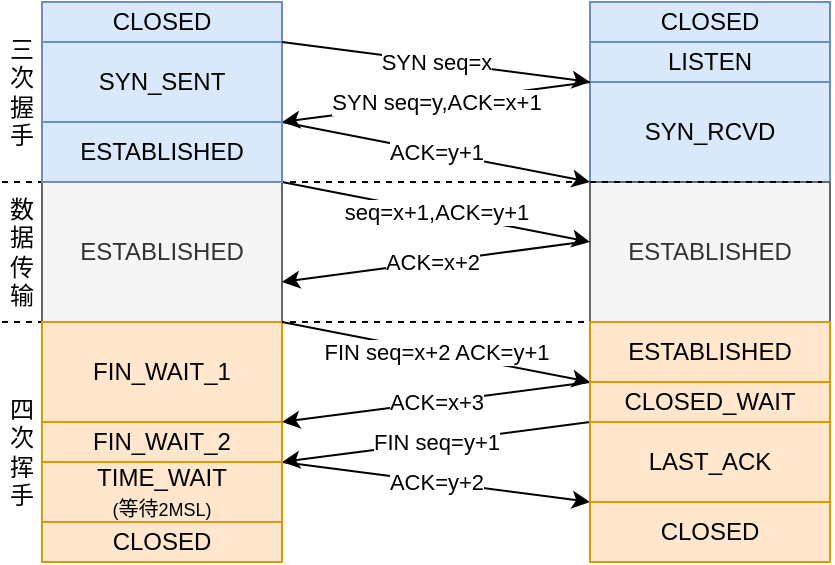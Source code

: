 <mxfile version="20.4.0" type="github">
  <diagram id="U4iVKpF0wCfnUkFfjQ_V" name="第 1 页">
    <mxGraphModel dx="676" dy="421" grid="1" gridSize="10" guides="1" tooltips="1" connect="1" arrows="1" fold="1" page="1" pageScale="1" pageWidth="827" pageHeight="1169" math="0" shadow="0">
      <root>
        <mxCell id="0" />
        <mxCell id="1" parent="0" />
        <mxCell id="OuIgDDW4kMaR_B51C9q3-1" value="CLOSED" style="rounded=0;whiteSpace=wrap;html=1;fillColor=#dae8fc;strokeColor=#6c8ebf;" vertex="1" parent="1">
          <mxGeometry x="140" y="160" width="120" height="20" as="geometry" />
        </mxCell>
        <mxCell id="OuIgDDW4kMaR_B51C9q3-2" value="SYN_SENT" style="rounded=0;whiteSpace=wrap;html=1;fillColor=#dae8fc;strokeColor=#6c8ebf;" vertex="1" parent="1">
          <mxGeometry x="140" y="180" width="120" height="40" as="geometry" />
        </mxCell>
        <mxCell id="OuIgDDW4kMaR_B51C9q3-3" value="CLOSED" style="rounded=0;whiteSpace=wrap;html=1;fillColor=#dae8fc;strokeColor=#6c8ebf;" vertex="1" parent="1">
          <mxGeometry x="414" y="160" width="120" height="20" as="geometry" />
        </mxCell>
        <mxCell id="OuIgDDW4kMaR_B51C9q3-4" value="LISTEN" style="rounded=0;whiteSpace=wrap;html=1;fillColor=#dae8fc;strokeColor=#6c8ebf;" vertex="1" parent="1">
          <mxGeometry x="414" y="180" width="120" height="20" as="geometry" />
        </mxCell>
        <mxCell id="OuIgDDW4kMaR_B51C9q3-5" value="SYN_RCVD" style="rounded=0;whiteSpace=wrap;html=1;fillColor=#dae8fc;strokeColor=#6c8ebf;" vertex="1" parent="1">
          <mxGeometry x="414" y="200" width="120" height="50" as="geometry" />
        </mxCell>
        <mxCell id="OuIgDDW4kMaR_B51C9q3-6" value="SYN seq=x" style="endArrow=classic;html=1;rounded=0;exitX=1;exitY=0;exitDx=0;exitDy=0;entryX=0;entryY=0;entryDx=0;entryDy=0;" edge="1" parent="1" source="OuIgDDW4kMaR_B51C9q3-2" target="OuIgDDW4kMaR_B51C9q3-5">
          <mxGeometry width="50" height="50" relative="1" as="geometry">
            <mxPoint x="330" y="200" as="sourcePoint" />
            <mxPoint x="410" y="220" as="targetPoint" />
          </mxGeometry>
        </mxCell>
        <mxCell id="OuIgDDW4kMaR_B51C9q3-9" value="SYN seq=y,ACK=x+1" style="endArrow=classic;html=1;rounded=0;entryX=1;entryY=1;entryDx=0;entryDy=0;exitX=0;exitY=0;exitDx=0;exitDy=0;" edge="1" parent="1" source="OuIgDDW4kMaR_B51C9q3-5" target="OuIgDDW4kMaR_B51C9q3-2">
          <mxGeometry width="50" height="50" relative="1" as="geometry">
            <mxPoint x="410" y="190" as="sourcePoint" />
            <mxPoint x="400" y="280" as="targetPoint" />
          </mxGeometry>
        </mxCell>
        <mxCell id="OuIgDDW4kMaR_B51C9q3-11" value="ACK=y+1" style="endArrow=classic;html=1;rounded=0;exitX=1;exitY=1;exitDx=0;exitDy=0;entryX=0;entryY=1;entryDx=0;entryDy=0;" edge="1" parent="1" source="OuIgDDW4kMaR_B51C9q3-2" target="OuIgDDW4kMaR_B51C9q3-5">
          <mxGeometry width="50" height="50" relative="1" as="geometry">
            <mxPoint x="290" y="300" as="sourcePoint" />
            <mxPoint x="340" y="250" as="targetPoint" />
          </mxGeometry>
        </mxCell>
        <mxCell id="OuIgDDW4kMaR_B51C9q3-12" value="ESTABLISHED" style="rounded=0;whiteSpace=wrap;html=1;fillColor=#f5f5f5;fontColor=#333333;strokeColor=#666666;" vertex="1" parent="1">
          <mxGeometry x="140" y="250" width="120" height="70" as="geometry" />
        </mxCell>
        <mxCell id="OuIgDDW4kMaR_B51C9q3-13" value="ESTABLISHED" style="rounded=0;whiteSpace=wrap;html=1;fillColor=#f5f5f5;fontColor=#333333;strokeColor=#666666;" vertex="1" parent="1">
          <mxGeometry x="414" y="250" width="120" height="70" as="geometry" />
        </mxCell>
        <mxCell id="OuIgDDW4kMaR_B51C9q3-16" value="seq=x+1,ACK=y+1" style="endArrow=classic;html=1;rounded=0;exitX=1;exitY=1;exitDx=0;exitDy=0;entryX=0;entryY=1;entryDx=0;entryDy=0;" edge="1" parent="1">
          <mxGeometry width="50" height="50" relative="1" as="geometry">
            <mxPoint x="260" y="250" as="sourcePoint" />
            <mxPoint x="414" y="280.0" as="targetPoint" />
          </mxGeometry>
        </mxCell>
        <mxCell id="OuIgDDW4kMaR_B51C9q3-17" value="ACK=x+2" style="endArrow=classic;html=1;rounded=0;" edge="1" parent="1">
          <mxGeometry width="50" height="50" relative="1" as="geometry">
            <mxPoint x="410" y="280" as="sourcePoint" />
            <mxPoint x="260" y="300" as="targetPoint" />
          </mxGeometry>
        </mxCell>
        <mxCell id="OuIgDDW4kMaR_B51C9q3-18" value="" style="endArrow=none;dashed=1;html=1;rounded=0;" edge="1" parent="1">
          <mxGeometry width="50" height="50" relative="1" as="geometry">
            <mxPoint x="120" y="250" as="sourcePoint" />
            <mxPoint x="530" y="250" as="targetPoint" />
          </mxGeometry>
        </mxCell>
        <mxCell id="OuIgDDW4kMaR_B51C9q3-20" value="ESTABLISHED" style="rounded=0;whiteSpace=wrap;html=1;fillColor=#dae8fc;strokeColor=#6c8ebf;" vertex="1" parent="1">
          <mxGeometry x="140" y="220" width="120" height="30" as="geometry" />
        </mxCell>
        <mxCell id="OuIgDDW4kMaR_B51C9q3-21" value="三次握手" style="text;html=1;strokeColor=none;fillColor=none;align=center;verticalAlign=middle;whiteSpace=wrap;rounded=0;" vertex="1" parent="1">
          <mxGeometry x="120" y="190" width="20" height="30" as="geometry" />
        </mxCell>
        <mxCell id="OuIgDDW4kMaR_B51C9q3-22" value="" style="endArrow=none;dashed=1;html=1;rounded=0;entryX=1;entryY=0;entryDx=0;entryDy=0;" edge="1" parent="1" target="OuIgDDW4kMaR_B51C9q3-26">
          <mxGeometry width="50" height="50" relative="1" as="geometry">
            <mxPoint x="120" y="320" as="sourcePoint" />
            <mxPoint x="550" y="320" as="targetPoint" />
          </mxGeometry>
        </mxCell>
        <mxCell id="OuIgDDW4kMaR_B51C9q3-23" value="数据传输" style="text;html=1;strokeColor=none;fillColor=none;align=center;verticalAlign=middle;whiteSpace=wrap;rounded=0;" vertex="1" parent="1">
          <mxGeometry x="120" y="270" width="20" height="30" as="geometry" />
        </mxCell>
        <mxCell id="OuIgDDW4kMaR_B51C9q3-24" value="FIN_WAIT_1" style="rounded=0;whiteSpace=wrap;html=1;fillColor=#ffe6cc;strokeColor=#d79b00;" vertex="1" parent="1">
          <mxGeometry x="140" y="320" width="120" height="50" as="geometry" />
        </mxCell>
        <mxCell id="OuIgDDW4kMaR_B51C9q3-25" value="FIN_WAIT_2" style="rounded=0;whiteSpace=wrap;html=1;fillColor=#ffe6cc;strokeColor=#d79b00;" vertex="1" parent="1">
          <mxGeometry x="140" y="370" width="120" height="20" as="geometry" />
        </mxCell>
        <mxCell id="OuIgDDW4kMaR_B51C9q3-26" value="ESTABLISHED" style="rounded=0;whiteSpace=wrap;html=1;fillColor=#ffe6cc;strokeColor=#d79b00;" vertex="1" parent="1">
          <mxGeometry x="414" y="320" width="120" height="30" as="geometry" />
        </mxCell>
        <mxCell id="OuIgDDW4kMaR_B51C9q3-27" value="FIN seq=x+2 ACK=y+1" style="endArrow=classic;html=1;rounded=0;entryX=0;entryY=1;entryDx=0;entryDy=0;" edge="1" parent="1" target="OuIgDDW4kMaR_B51C9q3-26">
          <mxGeometry width="50" height="50" relative="1" as="geometry">
            <mxPoint x="260" y="320" as="sourcePoint" />
            <mxPoint x="330" y="360" as="targetPoint" />
          </mxGeometry>
        </mxCell>
        <mxCell id="OuIgDDW4kMaR_B51C9q3-29" value="ACK=x+3" style="endArrow=classic;html=1;rounded=0;exitX=0;exitY=1;exitDx=0;exitDy=0;entryX=1;entryY=0;entryDx=0;entryDy=0;" edge="1" parent="1" source="OuIgDDW4kMaR_B51C9q3-26" target="OuIgDDW4kMaR_B51C9q3-25">
          <mxGeometry width="50" height="50" relative="1" as="geometry">
            <mxPoint x="360" y="420" as="sourcePoint" />
            <mxPoint x="410" y="370" as="targetPoint" />
          </mxGeometry>
        </mxCell>
        <mxCell id="OuIgDDW4kMaR_B51C9q3-30" value="CLOSED_WAIT" style="rounded=0;whiteSpace=wrap;html=1;fillColor=#ffe6cc;strokeColor=#d79b00;" vertex="1" parent="1">
          <mxGeometry x="414" y="350" width="120" height="20" as="geometry" />
        </mxCell>
        <mxCell id="OuIgDDW4kMaR_B51C9q3-33" value="&lt;span style=&quot;&quot;&gt;FIN seq=y+1&lt;/span&gt;" style="endArrow=classic;html=1;rounded=0;exitX=0;exitY=1;exitDx=0;exitDy=0;entryX=1;entryY=0;entryDx=0;entryDy=0;" edge="1" parent="1">
          <mxGeometry width="50" height="50" relative="1" as="geometry">
            <mxPoint x="414" y="370" as="sourcePoint" />
            <mxPoint x="260" y="390" as="targetPoint" />
          </mxGeometry>
        </mxCell>
        <mxCell id="OuIgDDW4kMaR_B51C9q3-34" value="LAST_ACK" style="rounded=0;whiteSpace=wrap;html=1;fillColor=#ffe6cc;strokeColor=#d79b00;" vertex="1" parent="1">
          <mxGeometry x="414" y="370" width="120" height="40" as="geometry" />
        </mxCell>
        <mxCell id="OuIgDDW4kMaR_B51C9q3-35" value="ACK=y+2" style="endArrow=classic;html=1;rounded=0;entryX=0;entryY=1;entryDx=0;entryDy=0;" edge="1" parent="1" target="OuIgDDW4kMaR_B51C9q3-34">
          <mxGeometry width="50" height="50" relative="1" as="geometry">
            <mxPoint x="260" y="390" as="sourcePoint" />
            <mxPoint x="340" y="400" as="targetPoint" />
          </mxGeometry>
        </mxCell>
        <mxCell id="OuIgDDW4kMaR_B51C9q3-36" value="TIME_WAIT&lt;br&gt;&lt;font style=&quot;font-size: 9px;&quot;&gt;(&lt;/font&gt;&lt;font size=&quot;1&quot; style=&quot;&quot;&gt;等待&lt;/font&gt;&lt;font style=&quot;font-size: 9px;&quot;&gt;2MSL)&lt;/font&gt;" style="rounded=0;whiteSpace=wrap;html=1;fillColor=#ffe6cc;strokeColor=#d79b00;" vertex="1" parent="1">
          <mxGeometry x="140" y="390" width="120" height="30" as="geometry" />
        </mxCell>
        <mxCell id="OuIgDDW4kMaR_B51C9q3-37" value="CLOSED" style="rounded=0;whiteSpace=wrap;html=1;fillColor=#ffe6cc;strokeColor=#d79b00;" vertex="1" parent="1">
          <mxGeometry x="140" y="420" width="120" height="20" as="geometry" />
        </mxCell>
        <mxCell id="OuIgDDW4kMaR_B51C9q3-38" value="CLOSED" style="rounded=0;whiteSpace=wrap;html=1;fillColor=#ffe6cc;strokeColor=#d79b00;" vertex="1" parent="1">
          <mxGeometry x="414" y="410" width="120" height="30" as="geometry" />
        </mxCell>
        <mxCell id="OuIgDDW4kMaR_B51C9q3-39" value="四次挥手" style="text;html=1;strokeColor=none;fillColor=none;align=center;verticalAlign=middle;whiteSpace=wrap;rounded=0;" vertex="1" parent="1">
          <mxGeometry x="120" y="370" width="20" height="30" as="geometry" />
        </mxCell>
      </root>
    </mxGraphModel>
  </diagram>
</mxfile>
